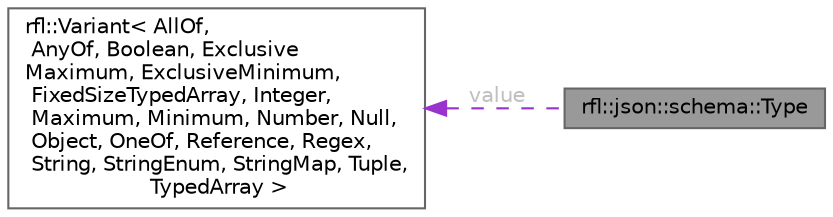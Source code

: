 digraph "rfl::json::schema::Type"
{
 // LATEX_PDF_SIZE
  bgcolor="transparent";
  edge [fontname=Helvetica,fontsize=10,labelfontname=Helvetica,labelfontsize=10];
  node [fontname=Helvetica,fontsize=10,shape=box,height=0.2,width=0.4];
  rankdir="LR";
  Node1 [id="Node000001",label="rfl::json::schema::Type",height=0.2,width=0.4,color="gray40", fillcolor="grey60", style="filled", fontcolor="black",tooltip="The JSON representation of internal::schema::Type."];
  Node2 -> Node1 [id="edge1_Node000001_Node000002",dir="back",color="darkorchid3",style="dashed",tooltip=" ",label=" value",fontcolor="grey" ];
  Node2 [id="Node000002",label="rfl::Variant\< AllOf,\l AnyOf, Boolean, Exclusive\lMaximum, ExclusiveMinimum,\l FixedSizeTypedArray, Integer,\l Maximum, Minimum, Number, Null,\l Object, OneOf, Reference, Regex,\l String, StringEnum, StringMap, Tuple,\l TypedArray \>",height=0.2,width=0.4,color="gray40", fillcolor="white", style="filled",URL="$classrfl_1_1_variant.html",tooltip=" "];
}
